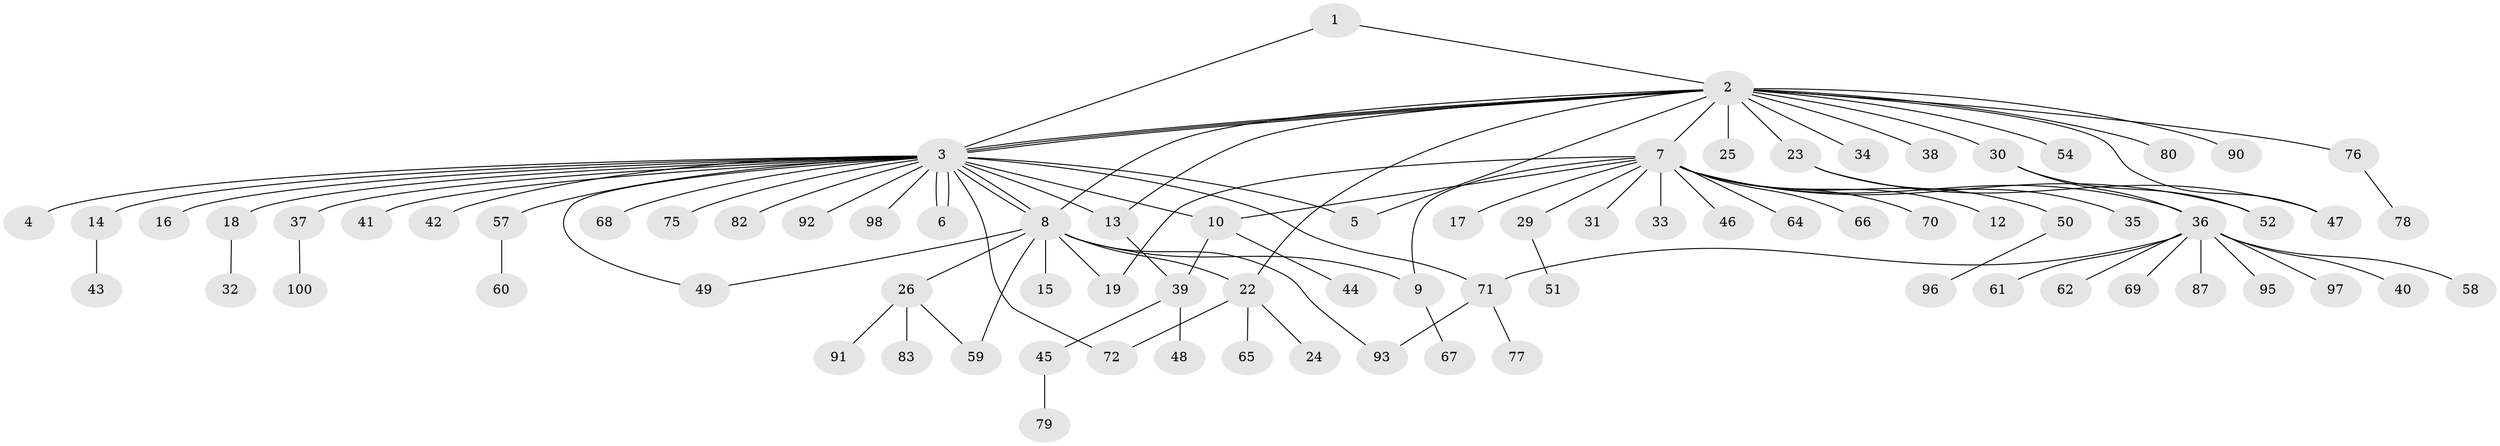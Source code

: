 // original degree distribution, {2: 0.25, 17: 0.02, 27: 0.01, 1: 0.55, 4: 0.06, 12: 0.01, 6: 0.01, 3: 0.06, 5: 0.02, 10: 0.01}
// Generated by graph-tools (version 1.1) at 2025/11/02/21/25 10:11:08]
// undirected, 81 vertices, 101 edges
graph export_dot {
graph [start="1"]
  node [color=gray90,style=filled];
  1;
  2 [super="+11"];
  3 [super="+20"];
  4;
  5 [super="+56"];
  6;
  7 [super="+73"];
  8 [super="+28"];
  9 [super="+27"];
  10 [super="+21"];
  12;
  13 [super="+86"];
  14;
  15;
  16;
  17;
  18;
  19;
  22 [super="+63"];
  23;
  24;
  25;
  26 [super="+99"];
  29;
  30 [super="+53"];
  31;
  32;
  33;
  34;
  35;
  36 [super="+74"];
  37 [super="+89"];
  38;
  39 [super="+88"];
  40;
  41 [super="+55"];
  42;
  43;
  44;
  45;
  46;
  47;
  48;
  49;
  50;
  51;
  52;
  54;
  57;
  58 [super="+81"];
  59;
  60;
  61;
  62;
  64;
  65;
  66;
  67;
  68;
  69;
  70;
  71 [super="+84"];
  72;
  75;
  76;
  77;
  78;
  79;
  80;
  82 [super="+94"];
  83 [super="+85"];
  87;
  90;
  91;
  92;
  93;
  95;
  96;
  97;
  98;
  100;
  1 -- 2;
  1 -- 3;
  2 -- 3;
  2 -- 3;
  2 -- 3;
  2 -- 7;
  2 -- 8;
  2 -- 13;
  2 -- 23;
  2 -- 25;
  2 -- 34;
  2 -- 38;
  2 -- 47;
  2 -- 76;
  2 -- 80;
  2 -- 90;
  2 -- 5;
  2 -- 54;
  2 -- 30;
  2 -- 22;
  3 -- 4;
  3 -- 5 [weight=2];
  3 -- 6;
  3 -- 6;
  3 -- 8;
  3 -- 8;
  3 -- 10 [weight=2];
  3 -- 13;
  3 -- 14;
  3 -- 16;
  3 -- 18;
  3 -- 37;
  3 -- 41;
  3 -- 42;
  3 -- 49;
  3 -- 57;
  3 -- 68;
  3 -- 71;
  3 -- 72;
  3 -- 75;
  3 -- 82;
  3 -- 98;
  3 -- 92;
  7 -- 10;
  7 -- 12;
  7 -- 17;
  7 -- 19;
  7 -- 29;
  7 -- 31;
  7 -- 33;
  7 -- 36;
  7 -- 46;
  7 -- 50;
  7 -- 52;
  7 -- 64;
  7 -- 66;
  7 -- 70;
  7 -- 9;
  8 -- 9;
  8 -- 15;
  8 -- 22 [weight=2];
  8 -- 26;
  8 -- 49;
  8 -- 59;
  8 -- 93;
  8 -- 19;
  9 -- 67;
  10 -- 39;
  10 -- 44;
  13 -- 39;
  14 -- 43;
  18 -- 32;
  22 -- 24;
  22 -- 72;
  22 -- 65;
  23 -- 35;
  23 -- 47;
  26 -- 59;
  26 -- 83;
  26 -- 91;
  29 -- 51;
  30 -- 36;
  30 -- 52;
  36 -- 40;
  36 -- 58;
  36 -- 61;
  36 -- 62;
  36 -- 69;
  36 -- 87;
  36 -- 95;
  36 -- 97;
  36 -- 71;
  37 -- 100;
  39 -- 45;
  39 -- 48;
  45 -- 79;
  50 -- 96;
  57 -- 60;
  71 -- 77;
  71 -- 93;
  76 -- 78;
}
